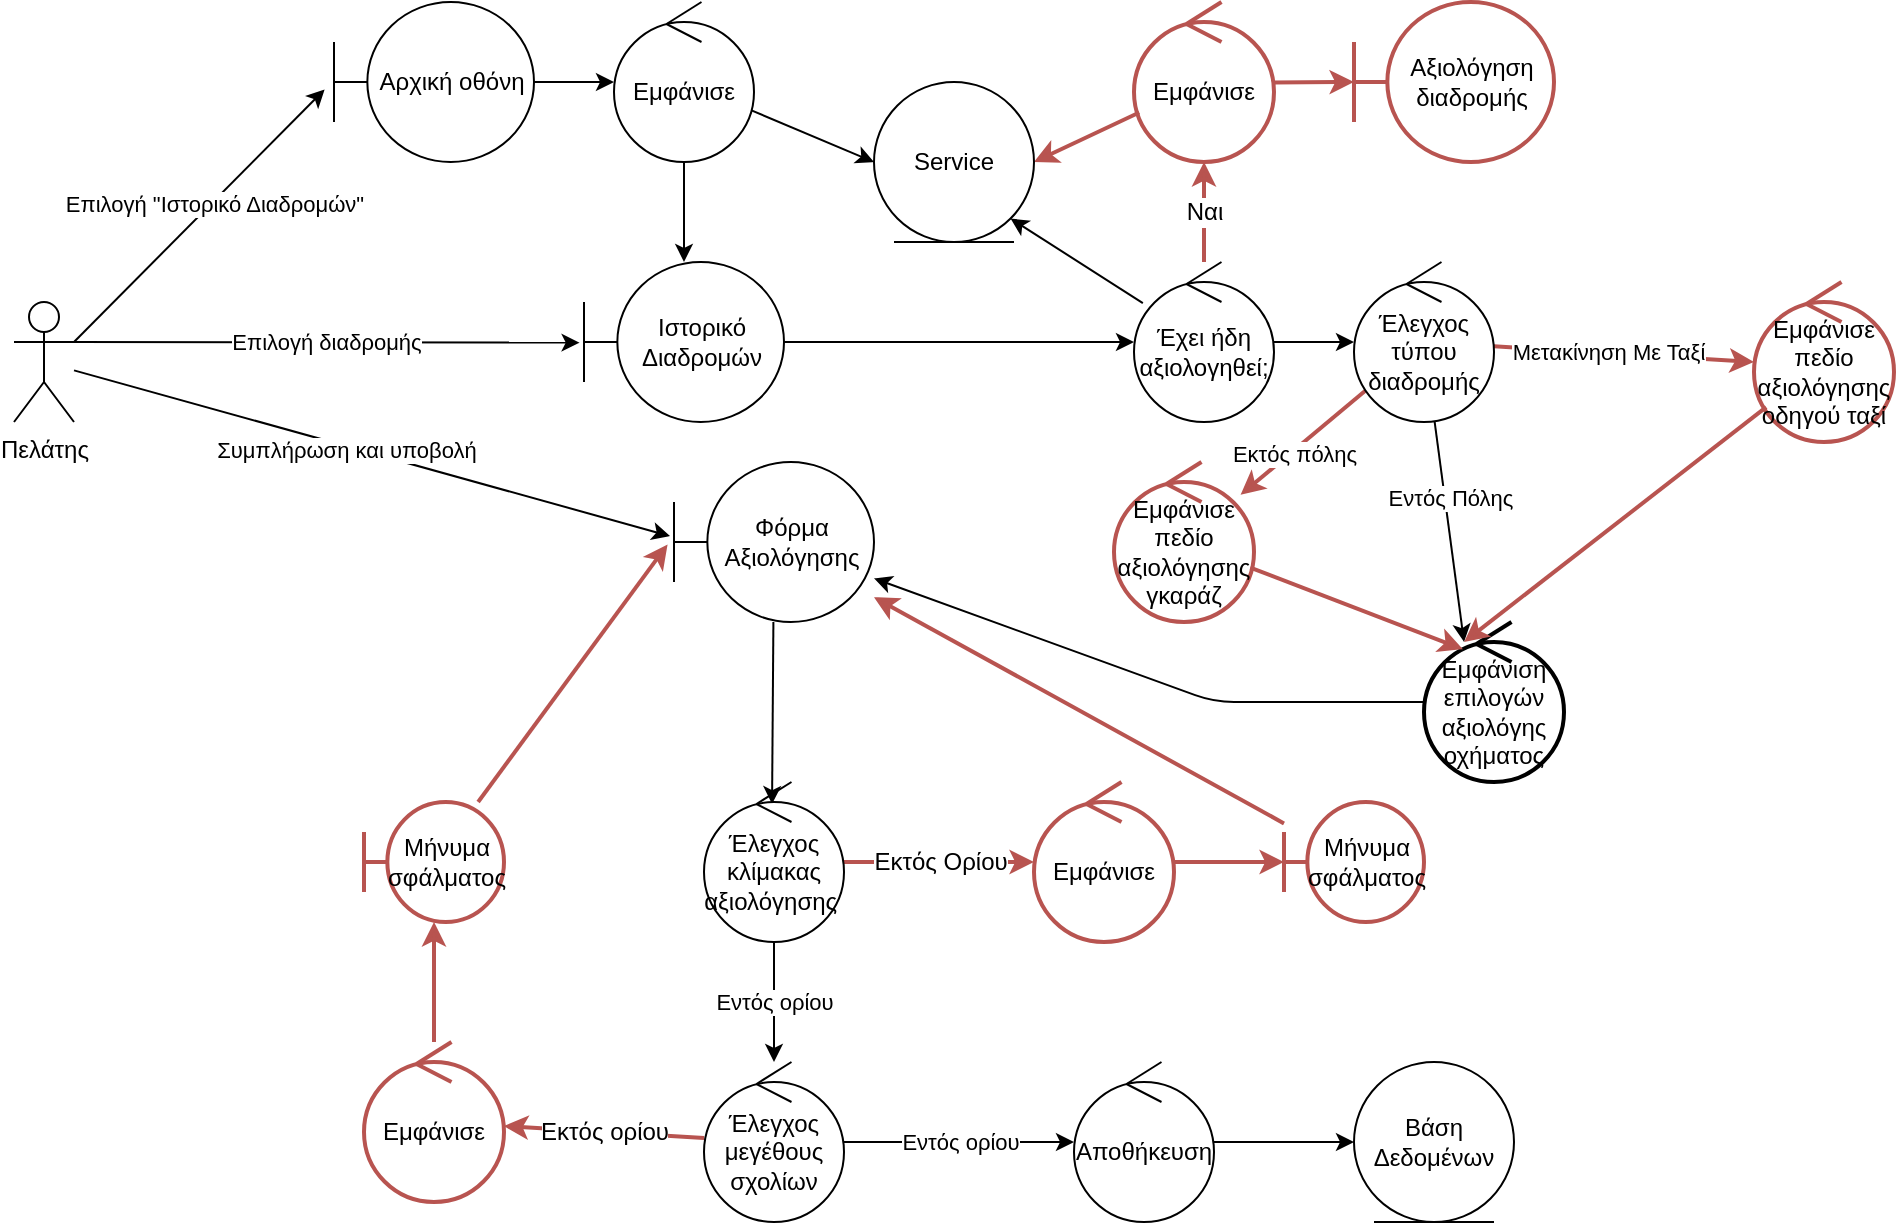 <mxfile>
    <diagram id="tMwVYfzn25PWMmUZTQfm" name="Page-1">
        <mxGraphModel dx="1661" dy="544" grid="1" gridSize="10" guides="1" tooltips="1" connect="1" arrows="1" fold="1" page="1" pageScale="1" pageWidth="850" pageHeight="1100" math="0" shadow="0">
            <root>
                <mxCell id="0"/>
                <mxCell id="1" parent="0"/>
                <mxCell id="17" value="" style="edgeStyle=none;html=1;entryX=-0.047;entryY=0.547;entryDx=0;entryDy=0;entryPerimeter=0;exitX=1;exitY=0.333;exitDx=0;exitDy=0;exitPerimeter=0;" parent="1" source="2" target="57" edge="1">
                    <mxGeometry relative="1" as="geometry"/>
                </mxCell>
                <mxCell id="18" value="Επιλογή &quot;Ιστορικό Διαδρομών&quot;" style="edgeLabel;html=1;align=center;verticalAlign=middle;resizable=0;points=[];" parent="17" vertex="1" connectable="0">
                    <mxGeometry x="-0.355" y="-3" relative="1" as="geometry">
                        <mxPoint x="27" y="-31" as="offset"/>
                    </mxGeometry>
                </mxCell>
                <mxCell id="26" style="edgeStyle=none;html=1;entryX=-0.02;entryY=0.463;entryDx=0;entryDy=0;entryPerimeter=0;" parent="1" source="2" target="24" edge="1">
                    <mxGeometry relative="1" as="geometry"/>
                </mxCell>
                <mxCell id="27" value="Συμπλήρωση και υποβολή" style="edgeLabel;html=1;align=center;verticalAlign=middle;resizable=0;points=[];" parent="26" vertex="1" connectable="0">
                    <mxGeometry x="-0.088" y="-2" relative="1" as="geometry">
                        <mxPoint as="offset"/>
                    </mxGeometry>
                </mxCell>
                <mxCell id="66" value="Επιλογή διαδρομής" style="edgeStyle=none;html=1;exitX=1;exitY=0.333;exitDx=0;exitDy=0;exitPerimeter=0;entryX=-0.022;entryY=0.504;entryDx=0;entryDy=0;entryPerimeter=0;" parent="1" source="2" target="10" edge="1">
                    <mxGeometry relative="1" as="geometry"/>
                </mxCell>
                <mxCell id="2" value="Πελάτης" style="shape=umlActor;verticalLabelPosition=bottom;verticalAlign=top;html=1;" parent="1" vertex="1">
                    <mxGeometry x="-350" y="520" width="30" height="60" as="geometry"/>
                </mxCell>
                <mxCell id="14" value="" style="edgeStyle=none;html=1;entryX=0.286;entryY=0.125;entryDx=0;entryDy=0;entryPerimeter=0;" parent="1" source="8" target="15" edge="1">
                    <mxGeometry relative="1" as="geometry">
                        <mxPoint x="725" y="590" as="targetPoint"/>
                    </mxGeometry>
                </mxCell>
                <mxCell id="46" value="Εντός Πόλης" style="edgeLabel;html=1;align=center;verticalAlign=middle;resizable=0;points=[];" parent="14" vertex="1" connectable="0">
                    <mxGeometry x="-0.301" y="2" relative="1" as="geometry">
                        <mxPoint as="offset"/>
                    </mxGeometry>
                </mxCell>
                <mxCell id="43" style="edgeStyle=none;html=1;fontSize=12;fillColor=none;strokeColor=#b85450;strokeWidth=2;" parent="1" source="8" target="42" edge="1">
                    <mxGeometry relative="1" as="geometry"/>
                </mxCell>
                <mxCell id="45" value="Εκτός πόλης" style="edgeLabel;html=1;align=center;verticalAlign=middle;resizable=0;points=[];" parent="43" vertex="1" connectable="0">
                    <mxGeometry x="0.177" y="1" relative="1" as="geometry">
                        <mxPoint as="offset"/>
                    </mxGeometry>
                </mxCell>
                <mxCell id="48" style="edgeStyle=none;html=1;entryX=0;entryY=0.5;entryDx=0;entryDy=0;entryPerimeter=0;fontSize=12;fillColor=none;strokeColor=#b85450;strokeWidth=2;" parent="1" source="8" target="47" edge="1">
                    <mxGeometry relative="1" as="geometry"/>
                </mxCell>
                <mxCell id="49" value="Μετακίνηση Με Ταξί" style="edgeLabel;html=1;align=center;verticalAlign=middle;resizable=0;points=[];" parent="48" vertex="1" connectable="0">
                    <mxGeometry x="-0.3" relative="1" as="geometry">
                        <mxPoint x="11" as="offset"/>
                    </mxGeometry>
                </mxCell>
                <mxCell id="8" value="Έλεγχος τύπου διαδρομής" style="ellipse;shape=umlControl;whiteSpace=wrap;html=1;" parent="1" vertex="1">
                    <mxGeometry x="320" y="500" width="70" height="80" as="geometry"/>
                </mxCell>
                <mxCell id="69" value="" style="edgeStyle=none;html=1;" parent="1" source="10" target="67" edge="1">
                    <mxGeometry relative="1" as="geometry"/>
                </mxCell>
                <mxCell id="10" value="Ιστορικό Διαδρομών" style="shape=umlBoundary;whiteSpace=wrap;html=1;" parent="1" vertex="1">
                    <mxGeometry x="-65" y="500" width="100" height="80" as="geometry"/>
                </mxCell>
                <mxCell id="28" value="" style="edgeStyle=none;html=1;" parent="1" source="15" target="24" edge="1">
                    <mxGeometry relative="1" as="geometry">
                        <Array as="points">
                            <mxPoint x="250" y="720"/>
                        </Array>
                    </mxGeometry>
                </mxCell>
                <mxCell id="15" value="Εμφάνιση επιλογών αξιολόγης οχήματος" style="ellipse;shape=umlControl;whiteSpace=wrap;html=1;fillColor=default;strokeColor=default;strokeWidth=2;" parent="1" vertex="1">
                    <mxGeometry x="355" y="680" width="70" height="80" as="geometry"/>
                </mxCell>
                <mxCell id="30" style="edgeStyle=none;html=1;entryX=0.486;entryY=0.138;entryDx=0;entryDy=0;entryPerimeter=0;" parent="1" source="24" target="29" edge="1">
                    <mxGeometry relative="1" as="geometry"/>
                </mxCell>
                <mxCell id="24" value="Φόρμα Αξιολόγησης" style="shape=umlBoundary;whiteSpace=wrap;html=1;" parent="1" vertex="1">
                    <mxGeometry x="-20" y="600" width="100" height="80" as="geometry"/>
                </mxCell>
                <mxCell id="32" value="Εντός ορίου" style="edgeStyle=none;html=1;" parent="1" source="29" target="31" edge="1">
                    <mxGeometry relative="1" as="geometry"/>
                </mxCell>
                <mxCell id="85" value="Εκτός Ορίου" style="edgeStyle=none;html=1;fontSize=12;fillColor=none;strokeColor=#b85450;strokeWidth=2;" parent="1" source="29" target="51" edge="1">
                    <mxGeometry relative="1" as="geometry"/>
                </mxCell>
                <mxCell id="29" value="Έλεγχος κλίμακας αξιολόγησης&amp;nbsp;" style="ellipse;shape=umlControl;whiteSpace=wrap;html=1;" parent="1" vertex="1">
                    <mxGeometry x="-5" y="760" width="70" height="80" as="geometry"/>
                </mxCell>
                <mxCell id="34" value="Εντός ορίου" style="edgeStyle=none;html=1;" parent="1" source="31" target="33" edge="1">
                    <mxGeometry relative="1" as="geometry"/>
                </mxCell>
                <mxCell id="88" value="Εκτός ορίου" style="edgeStyle=none;html=1;fontSize=12;fillColor=none;strokeColor=#b85450;strokeWidth=2;" parent="1" source="31" target="54" edge="1">
                    <mxGeometry relative="1" as="geometry"/>
                </mxCell>
                <mxCell id="31" value="Έλεγχος μεγέθους σχολίων" style="ellipse;shape=umlControl;whiteSpace=wrap;html=1;" parent="1" vertex="1">
                    <mxGeometry x="-5" y="900" width="70" height="80" as="geometry"/>
                </mxCell>
                <mxCell id="36" value="" style="edgeStyle=none;html=1;" parent="1" source="33" target="35" edge="1">
                    <mxGeometry relative="1" as="geometry"/>
                </mxCell>
                <mxCell id="33" value="Αποθήκευση" style="ellipse;shape=umlControl;whiteSpace=wrap;html=1;" parent="1" vertex="1">
                    <mxGeometry x="180" y="900" width="70" height="80" as="geometry"/>
                </mxCell>
                <mxCell id="35" value="Βάση Δεδομένων" style="ellipse;shape=umlEntity;whiteSpace=wrap;html=1;" parent="1" vertex="1">
                    <mxGeometry x="320" y="900" width="80" height="80" as="geometry"/>
                </mxCell>
                <mxCell id="84" style="edgeStyle=none;html=1;entryX=0.278;entryY=0.17;entryDx=0;entryDy=0;entryPerimeter=0;fontSize=12;fillColor=none;strokeColor=#b85450;strokeWidth=2;" parent="1" source="42" target="15" edge="1">
                    <mxGeometry relative="1" as="geometry">
                        <mxPoint x="580" y="690" as="targetPoint"/>
                    </mxGeometry>
                </mxCell>
                <mxCell id="42" value="Εμφάνισε πεδίο αξιολόγησης γκαράζ" style="ellipse;shape=umlControl;whiteSpace=wrap;html=1;strokeColor=#b85450;fillColor=none;strokeWidth=2;" parent="1" vertex="1">
                    <mxGeometry x="200" y="600" width="70" height="80" as="geometry"/>
                </mxCell>
                <mxCell id="50" style="edgeStyle=none;html=1;entryX=0.286;entryY=0.125;entryDx=0;entryDy=0;entryPerimeter=0;fontSize=12;fillColor=none;strokeColor=#b85450;strokeWidth=2;" parent="1" source="47" target="15" edge="1">
                    <mxGeometry relative="1" as="geometry"/>
                </mxCell>
                <mxCell id="47" value="Εμφάνισε πεδίο αξιολόγησης οδηγού ταξί" style="ellipse;shape=umlControl;whiteSpace=wrap;html=1;strokeColor=#b85450;fillColor=none;strokeWidth=2;" parent="1" vertex="1">
                    <mxGeometry x="520" y="510" width="70" height="80" as="geometry"/>
                </mxCell>
                <mxCell id="90" value="" style="edgeStyle=none;html=1;fontSize=12;fillColor=none;strokeColor=#b85450;strokeWidth=2;" parent="1" source="51" target="89" edge="1">
                    <mxGeometry relative="1" as="geometry"/>
                </mxCell>
                <mxCell id="51" value="Εμφάνισε" style="ellipse;shape=umlControl;whiteSpace=wrap;html=1;strokeColor=#b85450;fillColor=none;strokeWidth=2;" parent="1" vertex="1">
                    <mxGeometry x="160" y="760" width="70" height="80" as="geometry"/>
                </mxCell>
                <mxCell id="92" value="" style="edgeStyle=none;html=1;fontSize=12;fillColor=none;strokeColor=#b85450;strokeWidth=2;" parent="1" source="54" target="91" edge="1">
                    <mxGeometry relative="1" as="geometry"/>
                </mxCell>
                <mxCell id="54" value="Εμφάνισε" style="ellipse;shape=umlControl;whiteSpace=wrap;html=1;strokeColor=#b85450;fillColor=none;strokeWidth=2;" parent="1" vertex="1">
                    <mxGeometry x="-175" y="890" width="70" height="80" as="geometry"/>
                </mxCell>
                <mxCell id="60" value="" style="edgeStyle=none;html=1;" parent="1" source="57" target="59" edge="1">
                    <mxGeometry relative="1" as="geometry"/>
                </mxCell>
                <mxCell id="57" value="Αρχική οθόνη" style="shape=umlBoundary;whiteSpace=wrap;html=1;" parent="1" vertex="1">
                    <mxGeometry x="-190" y="370" width="100" height="80" as="geometry"/>
                </mxCell>
                <mxCell id="62" value="" style="edgeStyle=none;html=1;" parent="1" source="59" target="10" edge="1">
                    <mxGeometry relative="1" as="geometry"/>
                </mxCell>
                <mxCell id="73" style="edgeStyle=none;html=1;entryX=0;entryY=0.5;entryDx=0;entryDy=0;" parent="1" source="59" target="72" edge="1">
                    <mxGeometry relative="1" as="geometry"/>
                </mxCell>
                <mxCell id="59" value="Εμφάνισε" style="ellipse;shape=umlControl;whiteSpace=wrap;html=1;" parent="1" vertex="1">
                    <mxGeometry x="-50" y="370" width="70" height="80" as="geometry"/>
                </mxCell>
                <mxCell id="71" value="Ναι" style="edgeStyle=none;html=1;fontSize=12;fillColor=none;strokeColor=#b85450;strokeWidth=2;" parent="1" source="67" target="70" edge="1">
                    <mxGeometry relative="1" as="geometry"/>
                </mxCell>
                <mxCell id="74" style="edgeStyle=none;html=1;entryX=1;entryY=1;entryDx=0;entryDy=0;" parent="1" source="67" target="72" edge="1">
                    <mxGeometry relative="1" as="geometry"/>
                </mxCell>
                <mxCell id="82" value="" style="edgeStyle=none;html=1;" parent="1" source="67" target="8" edge="1">
                    <mxGeometry relative="1" as="geometry"/>
                </mxCell>
                <mxCell id="67" value="Έχει ήδη αξιολογηθεί;" style="ellipse;shape=umlControl;whiteSpace=wrap;html=1;" parent="1" vertex="1">
                    <mxGeometry x="210" y="500" width="70" height="80" as="geometry"/>
                </mxCell>
                <mxCell id="75" style="edgeStyle=none;html=1;entryX=1;entryY=0.5;entryDx=0;entryDy=0;fontSize=12;fillColor=none;strokeColor=#b85450;strokeWidth=2;" parent="1" source="70" target="72" edge="1">
                    <mxGeometry relative="1" as="geometry"/>
                </mxCell>
                <mxCell id="77" value="" style="edgeStyle=none;html=1;fontSize=12;fillColor=none;strokeColor=#b85450;strokeWidth=2;" parent="1" source="70" target="76" edge="1">
                    <mxGeometry relative="1" as="geometry"/>
                </mxCell>
                <mxCell id="70" value="Εμφάνισε" style="ellipse;shape=umlControl;whiteSpace=wrap;html=1;fillColor=none;strokeColor=#b85450;strokeWidth=2;" parent="1" vertex="1">
                    <mxGeometry x="210" y="370" width="70" height="80" as="geometry"/>
                </mxCell>
                <mxCell id="72" value="Service" style="ellipse;shape=umlEntity;whiteSpace=wrap;html=1;" parent="1" vertex="1">
                    <mxGeometry x="80" y="410" width="80" height="80" as="geometry"/>
                </mxCell>
                <mxCell id="76" value="Aξιολόγηση διαδρομής" style="shape=umlBoundary;whiteSpace=wrap;html=1;fillColor=none;strokeColor=#b85450;strokeWidth=2;" parent="1" vertex="1">
                    <mxGeometry x="320" y="370" width="100" height="80" as="geometry"/>
                </mxCell>
                <mxCell id="94" style="edgeStyle=none;html=1;fontSize=12;fillColor=none;strokeColor=#b85450;strokeWidth=2;" parent="1" source="89" target="24" edge="1">
                    <mxGeometry relative="1" as="geometry"/>
                </mxCell>
                <mxCell id="89" value="Μήνυμα σφάλματος" style="shape=umlBoundary;whiteSpace=wrap;html=1;fillColor=none;strokeColor=#b85450;strokeWidth=2;" parent="1" vertex="1">
                    <mxGeometry x="285" y="770" width="70" height="60" as="geometry"/>
                </mxCell>
                <mxCell id="93" style="edgeStyle=none;html=1;fontSize=12;fillColor=none;strokeColor=#b85450;strokeWidth=2;entryX=-0.032;entryY=0.515;entryDx=0;entryDy=0;entryPerimeter=0;" parent="1" source="91" target="24" edge="1">
                    <mxGeometry relative="1" as="geometry"/>
                </mxCell>
                <mxCell id="91" value="Μήνυμα σφάλματος" style="shape=umlBoundary;whiteSpace=wrap;html=1;fillColor=none;strokeColor=#b85450;strokeWidth=2;" parent="1" vertex="1">
                    <mxGeometry x="-175" y="770" width="70" height="60" as="geometry"/>
                </mxCell>
            </root>
        </mxGraphModel>
    </diagram>
</mxfile>
